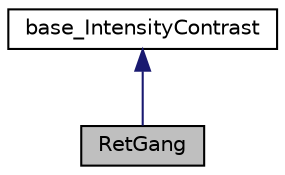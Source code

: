 digraph G
{
  edge [fontname="Helvetica",fontsize="10",labelfontname="Helvetica",labelfontsize="10"];
  node [fontname="Helvetica",fontsize="10",shape=record];
  Node1 [label="RetGang",height=0.2,width=0.4,color="black", fillcolor="grey75", style="filled" fontcolor="black"];
  Node2 -> Node1 [dir="back",color="midnightblue",fontsize="10",style="solid",fontname="Helvetica"];
  Node2 [label="base_IntensityContrast",height=0.2,width=0.4,color="black", fillcolor="white", style="filled",URL="$classbase__IntensityContrast.html",tooltip="base class for measuring intensity contrast"];
}

